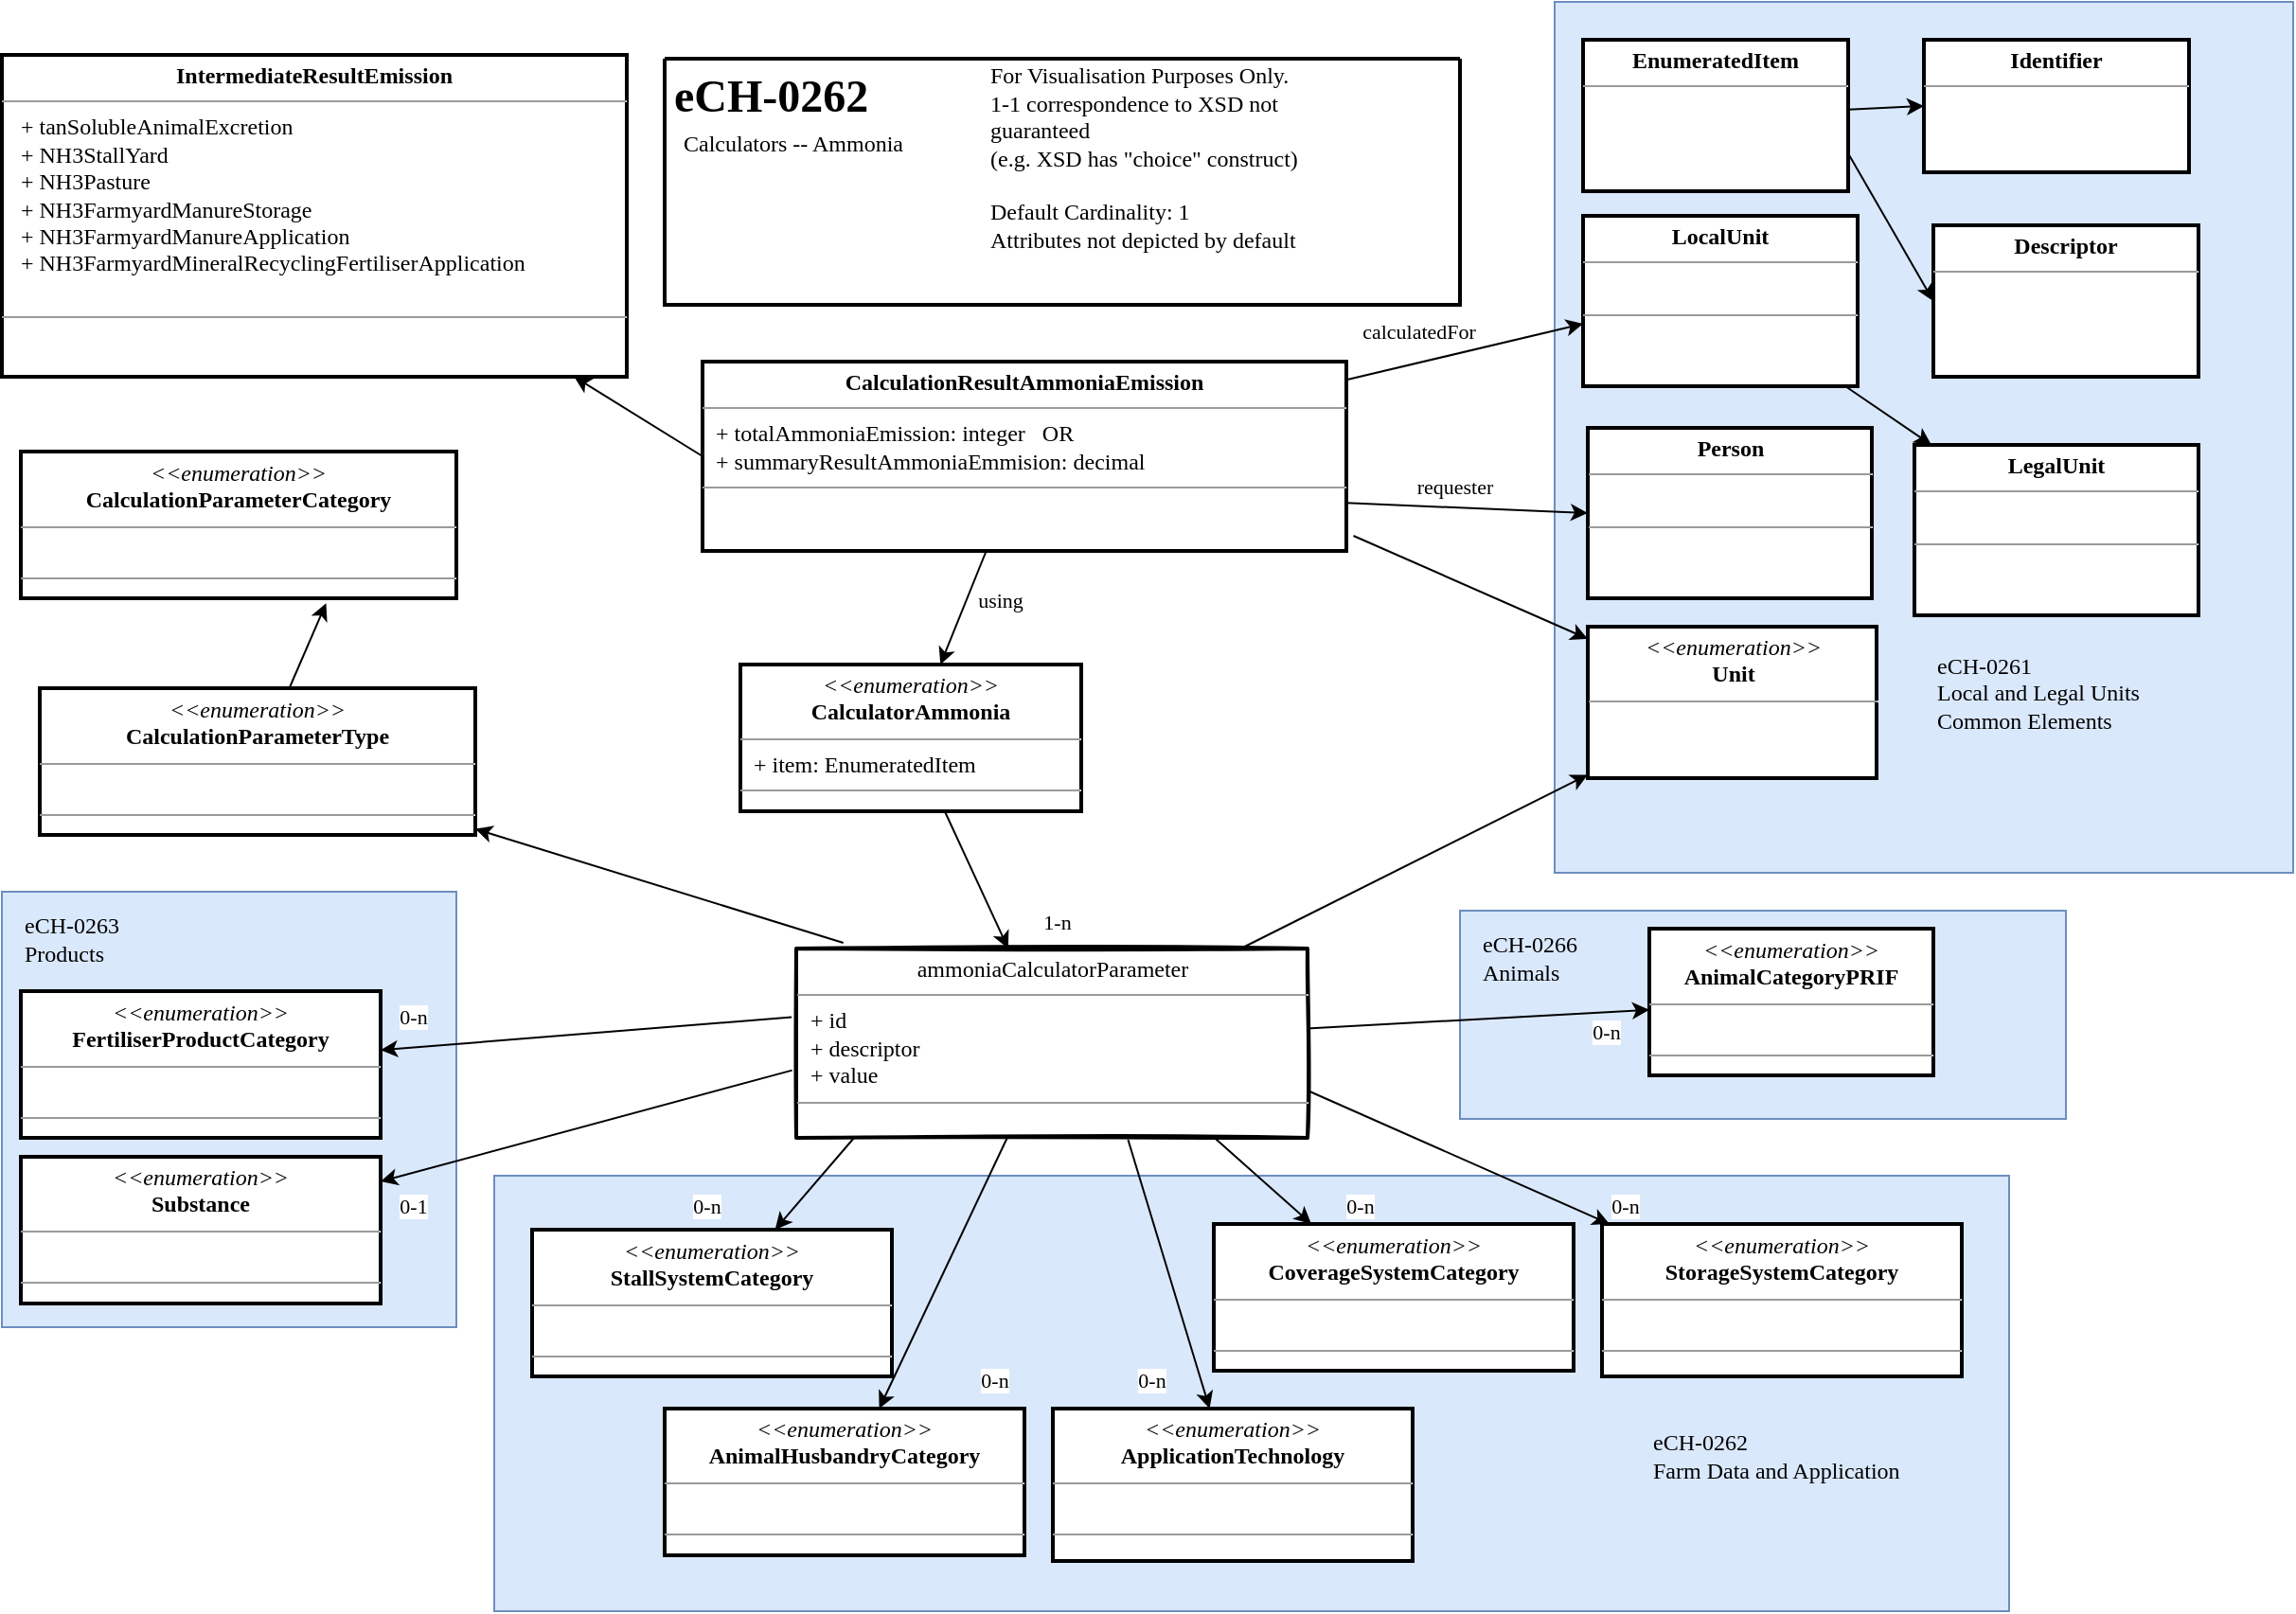 <mxfile version="20.8.10" type="device"><diagram id="C5RBs43oDa-KdzZeNtuy" name="Page-1"><mxGraphModel dx="3740" dy="1550" grid="1" gridSize="10" guides="1" tooltips="1" connect="1" arrows="1" fold="1" page="1" pageScale="1" pageWidth="1654" pageHeight="1169" math="0" shadow="0"><root><mxCell id="WIyWlLk6GJQsqaUBKTNV-0"/><mxCell id="WIyWlLk6GJQsqaUBKTNV-1" parent="WIyWlLk6GJQsqaUBKTNV-0"/><mxCell id="9_fdUrSxjmN1W93VfHhp-2" value="" style="rounded=0;whiteSpace=wrap;html=1;fillColor=#dae8fc;strokeColor=#6c8ebf;fontFamily=Verdana;" parent="WIyWlLk6GJQsqaUBKTNV-1" vertex="1"><mxGeometry x="-780" y="40" width="390" height="460" as="geometry"/></mxCell><mxCell id="9_fdUrSxjmN1W93VfHhp-0" value="&lt;p style=&quot;margin:0px;margin-top:4px;text-align:center;&quot;&gt;&lt;i&gt;&amp;lt;&amp;lt;enumeration&amp;gt;&amp;gt;&lt;/i&gt;&lt;br&gt;&lt;b&gt;Unit&lt;/b&gt;&lt;/p&gt;&lt;hr size=&quot;1&quot;&gt;&lt;p style=&quot;margin:0px;margin-left:4px;&quot;&gt;&lt;br&gt;&lt;/p&gt;" style="verticalAlign=top;align=left;overflow=fill;fontSize=12;fontFamily=Verdana;html=1;strokeWidth=2;" parent="WIyWlLk6GJQsqaUBKTNV-1" vertex="1"><mxGeometry x="-762.5" y="370" width="152.5" height="80" as="geometry"/></mxCell><mxCell id="9_fdUrSxjmN1W93VfHhp-4" value="eCH-0261&lt;br&gt;Local and Legal Units&lt;br&gt;Common Elements" style="text;html=1;strokeColor=none;fillColor=none;align=left;verticalAlign=middle;whiteSpace=wrap;rounded=0;strokeWidth=2;fontFamily=Verdana;" parent="WIyWlLk6GJQsqaUBKTNV-1" vertex="1"><mxGeometry x="-580" y="390" width="170" height="30" as="geometry"/></mxCell><mxCell id="9_fdUrSxjmN1W93VfHhp-12" value="&lt;p style=&quot;margin:0px;margin-top:4px;text-align:center;&quot;&gt;&lt;b&gt;Identifier&lt;/b&gt;&lt;/p&gt;&lt;hr size=&quot;1&quot;&gt;&lt;p style=&quot;margin:0px;margin-left:4px;&quot;&gt;&lt;br&gt;&lt;/p&gt;" style="verticalAlign=top;align=left;overflow=fill;fontSize=12;fontFamily=Verdana;html=1;strokeWidth=2;" parent="WIyWlLk6GJQsqaUBKTNV-1" vertex="1"><mxGeometry x="-585" y="60" width="140" height="70" as="geometry"/></mxCell><mxCell id="9_fdUrSxjmN1W93VfHhp-13" value="&lt;p style=&quot;margin:0px;margin-top:4px;text-align:center;&quot;&gt;&lt;b&gt;Descriptor&lt;/b&gt;&lt;/p&gt;&lt;hr size=&quot;1&quot;&gt;&lt;p style=&quot;margin:0px;margin-left:4px;&quot;&gt;&lt;br&gt;&lt;/p&gt;" style="verticalAlign=top;align=left;overflow=fill;fontSize=12;fontFamily=Verdana;html=1;strokeWidth=2;" parent="WIyWlLk6GJQsqaUBKTNV-1" vertex="1"><mxGeometry x="-580" y="158" width="140" height="80" as="geometry"/></mxCell><mxCell id="A5fvS7BDDAw0l9XVEY4Y-33" value="&lt;p style=&quot;margin:0px;margin-top:4px;text-align:center;&quot;&gt;&lt;b&gt;EnumeratedItem&lt;/b&gt;&lt;/p&gt;&lt;hr size=&quot;1&quot;&gt;&lt;p style=&quot;margin:0px;margin-left:4px;&quot;&gt;&lt;br&gt;&lt;/p&gt;" style="verticalAlign=top;align=left;overflow=fill;fontSize=12;fontFamily=Verdana;html=1;strokeWidth=2;" parent="WIyWlLk6GJQsqaUBKTNV-1" vertex="1"><mxGeometry x="-765" y="60" width="140" height="80" as="geometry"/></mxCell><mxCell id="A5fvS7BDDAw0l9XVEY4Y-54" value="&lt;p style=&quot;margin:0px;margin-top:4px;text-align:center;&quot;&gt;&lt;b&gt;LocalUnit&lt;/b&gt;&lt;/p&gt;&lt;hr size=&quot;1&quot;&gt;&lt;p style=&quot;margin:0px;margin-left:4px;&quot;&gt;&amp;nbsp;&lt;br&gt;&lt;/p&gt;&lt;hr size=&quot;1&quot;&gt;&lt;p style=&quot;margin:0px;margin-left:4px;&quot;&gt;&lt;br&gt;&lt;/p&gt;" style="verticalAlign=top;align=left;overflow=fill;fontSize=12;fontFamily=Verdana;html=1;strokeWidth=2;" parent="WIyWlLk6GJQsqaUBKTNV-1" vertex="1"><mxGeometry x="-765" y="153" width="145" height="90" as="geometry"/></mxCell><mxCell id="A5fvS7BDDAw0l9XVEY4Y-61" value="" style="endArrow=classic;html=1;fontFamily=Verdana;curved=1;" parent="WIyWlLk6GJQsqaUBKTNV-1" source="A5fvS7BDDAw0l9XVEY4Y-54" target="Fh2eQYCEiK_2gspSJ3Qt-0" edge="1"><mxGeometry width="50" height="50" relative="1" as="geometry"><mxPoint x="-515" y="644" as="sourcePoint"/><mxPoint x="-600.28" y="199.336" as="targetPoint"/></mxGeometry></mxCell><mxCell id="A5fvS7BDDAw0l9XVEY4Y-96" value="" style="swimlane;startSize=0;fontFamily=Verdana;strokeWidth=2;" parent="WIyWlLk6GJQsqaUBKTNV-1" vertex="1"><mxGeometry x="-1250" y="70" width="420" height="130" as="geometry"/></mxCell><mxCell id="A5fvS7BDDAw0l9XVEY4Y-97" value="&lt;br&gt;For Visualisation Purposes Only.&lt;br&gt;1-1 correspondence to XSD not &lt;br&gt;guaranteed &lt;br&gt;(e.g. XSD has &quot;choice&quot; construct)&lt;br&gt;&lt;br&gt;Default Cardinality: 1&lt;br&gt;Attributes not depicted by default" style="text;html=1;strokeColor=none;fillColor=none;align=left;verticalAlign=middle;whiteSpace=wrap;rounded=0;strokeWidth=2;fontFamily=Verdana;" parent="A5fvS7BDDAw0l9XVEY4Y-96" vertex="1"><mxGeometry x="170" y="30" width="450" height="30" as="geometry"/></mxCell><mxCell id="Fh2eQYCEiK_2gspSJ3Qt-0" value="&lt;p style=&quot;margin:0px;margin-top:4px;text-align:center;&quot;&gt;&lt;b&gt;LegalUnit&lt;/b&gt;&lt;/p&gt;&lt;hr size=&quot;1&quot;&gt;&lt;p style=&quot;margin:0px;margin-left:4px;&quot;&gt;&amp;nbsp;&lt;br&gt;&lt;/p&gt;&lt;hr size=&quot;1&quot;&gt;&lt;p style=&quot;margin:0px;margin-left:4px;&quot;&gt;&lt;br&gt;&lt;/p&gt;" style="verticalAlign=top;align=left;overflow=fill;fontSize=12;fontFamily=Verdana;html=1;strokeWidth=2;" parent="WIyWlLk6GJQsqaUBKTNV-1" vertex="1"><mxGeometry x="-590" y="274" width="150" height="90" as="geometry"/></mxCell><mxCell id="3pSlS8YH4z9lj6zPETBl-0" value="" style="rounded=0;whiteSpace=wrap;html=1;fillColor=#dae8fc;strokeColor=#6c8ebf;fontFamily=Verdana;" parent="WIyWlLk6GJQsqaUBKTNV-1" vertex="1"><mxGeometry x="-1600" y="510" width="240" height="230" as="geometry"/></mxCell><mxCell id="3pSlS8YH4z9lj6zPETBl-3" value="" style="rounded=0;whiteSpace=wrap;html=1;fillColor=#dae8fc;strokeColor=#6c8ebf;fontFamily=Verdana;" parent="WIyWlLk6GJQsqaUBKTNV-1" vertex="1"><mxGeometry x="-830" y="520" width="320" height="110" as="geometry"/></mxCell><mxCell id="3pSlS8YH4z9lj6zPETBl-4" value="eCH-0266&lt;br&gt;Animals" style="text;html=1;strokeColor=none;fillColor=none;align=left;verticalAlign=middle;whiteSpace=wrap;rounded=0;strokeWidth=2;fontFamily=Verdana;" parent="WIyWlLk6GJQsqaUBKTNV-1" vertex="1"><mxGeometry x="-820" y="529.5" width="290" height="30" as="geometry"/></mxCell><mxCell id="3pSlS8YH4z9lj6zPETBl-8" value="&lt;p style=&quot;margin:0px;margin-top:4px;text-align:center;&quot;&gt;&lt;i&gt;&amp;lt;&amp;lt;enumeration&amp;gt;&amp;gt;&lt;/i&gt;&lt;br&gt;&lt;b&gt;AnimalCategoryPRIF&lt;/b&gt;&lt;/p&gt;&lt;hr size=&quot;1&quot;&gt;&lt;p style=&quot;margin:0px;margin-left:4px;&quot;&gt;&amp;nbsp;&lt;br&gt;&lt;/p&gt;&lt;hr size=&quot;1&quot;&gt;&lt;p style=&quot;margin:0px;margin-left:4px;&quot;&gt;&lt;br&gt;&lt;/p&gt;" style="verticalAlign=top;align=left;overflow=fill;fontSize=12;fontFamily=Verdana;html=1;strokeWidth=2;" parent="WIyWlLk6GJQsqaUBKTNV-1" vertex="1"><mxGeometry x="-730" y="529.5" width="150" height="77.5" as="geometry"/></mxCell><mxCell id="3pSlS8YH4z9lj6zPETBl-11" value="" style="endArrow=classic;html=1;fontFamily=Verdana;curved=1;exitX=0.999;exitY=0.423;exitDx=0;exitDy=0;exitPerimeter=0;" parent="WIyWlLk6GJQsqaUBKTNV-1" source="9_igjgThKrxNBORsanFI-4" target="3pSlS8YH4z9lj6zPETBl-8" edge="1"><mxGeometry width="50" height="50" relative="1" as="geometry"><mxPoint x="-987.96" y="550" as="sourcePoint"/><mxPoint x="-560.789" y="610" as="targetPoint"/></mxGeometry></mxCell><mxCell id="3pSlS8YH4z9lj6zPETBl-18" value="" style="rounded=0;whiteSpace=wrap;html=1;fillColor=#dae8fc;strokeColor=#6c8ebf;fontFamily=Verdana;" parent="WIyWlLk6GJQsqaUBKTNV-1" vertex="1"><mxGeometry x="-1340" y="660" width="800" height="230" as="geometry"/></mxCell><mxCell id="3pSlS8YH4z9lj6zPETBl-19" value="eCH-0262&lt;br&gt;Farm Data and Application" style="text;html=1;strokeColor=none;fillColor=none;align=left;verticalAlign=middle;whiteSpace=wrap;rounded=0;strokeWidth=2;fontFamily=Verdana;" parent="WIyWlLk6GJQsqaUBKTNV-1" vertex="1"><mxGeometry x="-730" y="783" width="170" height="50" as="geometry"/></mxCell><mxCell id="3pSlS8YH4z9lj6zPETBl-27" value="" style="endArrow=classic;html=1;fontFamily=Verdana;curved=1;startArrow=none;entryX=0;entryY=0.5;entryDx=0;entryDy=0;" parent="WIyWlLk6GJQsqaUBKTNV-1" target="3pSlS8YH4z9lj6zPETBl-47" edge="1"><mxGeometry width="50" height="50" relative="1" as="geometry"><mxPoint x="-890" y="304.632" as="sourcePoint"/><mxPoint x="-1400" y="40" as="targetPoint"/></mxGeometry></mxCell><mxCell id="3pSlS8YH4z9lj6zPETBl-40" value="" style="endArrow=classic;html=1;fontFamily=Verdana;curved=1;startArrow=none;exitX=0;exitY=0.5;exitDx=0;exitDy=0;" parent="WIyWlLk6GJQsqaUBKTNV-1" source="9_igjgThKrxNBORsanFI-10" target="3pSlS8YH4z9lj6zPETBl-38" edge="1"><mxGeometry width="50" height="50" relative="1" as="geometry"><mxPoint x="-980.03" y="343" as="sourcePoint"/><mxPoint x="-880" y="362.538" as="targetPoint"/></mxGeometry></mxCell><mxCell id="3pSlS8YH4z9lj6zPETBl-38" value="&lt;p style=&quot;margin:0px;margin-top:4px;text-align:center;&quot;&gt;&lt;b&gt;IntermediateResultEmission&lt;/b&gt;&lt;/p&gt;&lt;hr size=&quot;1&quot;&gt;&lt;p style=&quot;margin:0px;margin-left:4px;&quot;&gt;&amp;nbsp; + tanSolubleAnimalExcretion&lt;/p&gt;&lt;p style=&quot;margin:0px;margin-left:4px;&quot;&gt;&amp;nbsp; + NH3StallYard&lt;br&gt;&lt;/p&gt;&lt;p style=&quot;margin:0px;margin-left:4px;&quot;&gt;&amp;nbsp; + NH3Pasture&lt;/p&gt;&lt;p style=&quot;margin:0px;margin-left:4px;&quot;&gt;&amp;nbsp; + NH3FarmyardManureStorage&lt;/p&gt;&lt;p style=&quot;margin:0px;margin-left:4px;&quot;&gt;&amp;nbsp; + NH3FarmyardManureApplication&lt;/p&gt;&lt;p style=&quot;margin:0px;margin-left:4px;&quot;&gt;&amp;nbsp; + NH3FarmyardMineralRecyclingFertiliserApplication&amp;nbsp;&amp;nbsp;&lt;/p&gt;&lt;p style=&quot;margin:0px;margin-left:4px;&quot;&gt;&lt;br&gt;&lt;/p&gt;&lt;hr size=&quot;1&quot;&gt;&lt;p style=&quot;margin:0px;margin-left:4px;&quot;&gt;&lt;br&gt;&lt;/p&gt;" style="verticalAlign=top;align=left;overflow=fill;fontSize=12;fontFamily=Verdana;html=1;strokeWidth=2;" parent="WIyWlLk6GJQsqaUBKTNV-1" vertex="1"><mxGeometry x="-1600" y="68" width="330" height="170" as="geometry"/></mxCell><mxCell id="3pSlS8YH4z9lj6zPETBl-47" value="&lt;p style=&quot;margin:0px;margin-top:4px;text-align:center;&quot;&gt;&lt;b&gt;Person&lt;/b&gt;&lt;/p&gt;&lt;hr size=&quot;1&quot;&gt;&lt;p style=&quot;margin:0px;margin-left:4px;&quot;&gt;&amp;nbsp;&lt;br&gt;&lt;/p&gt;&lt;hr size=&quot;1&quot;&gt;&lt;p style=&quot;margin:0px;margin-left:4px;&quot;&gt;&lt;br&gt;&lt;/p&gt;" style="verticalAlign=top;align=left;overflow=fill;fontSize=12;fontFamily=Verdana;html=1;strokeWidth=2;" parent="WIyWlLk6GJQsqaUBKTNV-1" vertex="1"><mxGeometry x="-762.5" y="265" width="150" height="90" as="geometry"/></mxCell><mxCell id="3pSlS8YH4z9lj6zPETBl-48" value="calculatedFor" style="edgeLabel;resizable=0;html=1;align=center;verticalAlign=middle;sketch=1;fontFamily=Verdana;strokeWidth=2;" parent="WIyWlLk6GJQsqaUBKTNV-1" connectable="0" vertex="1"><mxGeometry x="-839.001" y="197.998" as="geometry"><mxPoint x="-13" y="16" as="offset"/></mxGeometry></mxCell><mxCell id="3pSlS8YH4z9lj6zPETBl-49" value="requester" style="edgeLabel;resizable=0;html=1;align=center;verticalAlign=middle;sketch=1;fontFamily=Verdana;strokeWidth=2;" parent="WIyWlLk6GJQsqaUBKTNV-1" connectable="0" vertex="1"><mxGeometry x="-820.001" y="279.998" as="geometry"><mxPoint x="-13" y="16" as="offset"/></mxGeometry></mxCell><mxCell id="3pSlS8YH4z9lj6zPETBl-51" value="using" style="edgeLabel;resizable=0;html=1;align=center;verticalAlign=middle;sketch=1;fontFamily=Verdana;strokeWidth=2;" parent="WIyWlLk6GJQsqaUBKTNV-1" connectable="0" vertex="1"><mxGeometry x="-1060.001" y="339.998" as="geometry"><mxPoint x="-13" y="16" as="offset"/></mxGeometry></mxCell><mxCell id="AsWOrN72vH-odrBC8Jqx-6" value="&lt;p style=&quot;margin:0px;margin-top:4px;text-align:center;&quot;&gt;&lt;i&gt;&amp;lt;&amp;lt;enumeration&amp;gt;&amp;gt;&lt;/i&gt;&lt;br&gt;&lt;b&gt;CalculatorAmmonia&lt;/b&gt;&lt;/p&gt;&lt;hr size=&quot;1&quot;&gt;&lt;p style=&quot;margin:0px;margin-left:4px;&quot;&gt;&amp;nbsp;+ item: EnumeratedItem&lt;br&gt;&lt;/p&gt;&lt;hr size=&quot;1&quot;&gt;&lt;p style=&quot;margin:0px;margin-left:4px;&quot;&gt;&lt;br&gt;&lt;/p&gt;" style="verticalAlign=top;align=left;overflow=fill;fontSize=12;fontFamily=Verdana;html=1;strokeWidth=2;" parent="WIyWlLk6GJQsqaUBKTNV-1" vertex="1"><mxGeometry x="-1210" y="390" width="180" height="77.5" as="geometry"/></mxCell><mxCell id="wqbd3bIKrrbzm01Yv3Qx-0" value="eCH-0263&lt;br&gt;Products" style="text;html=1;strokeColor=none;fillColor=none;align=left;verticalAlign=middle;whiteSpace=wrap;rounded=0;strokeWidth=2;fontFamily=Verdana;" parent="WIyWlLk6GJQsqaUBKTNV-1" vertex="1"><mxGeometry x="-1590" y="520" width="290" height="30" as="geometry"/></mxCell><mxCell id="9_igjgThKrxNBORsanFI-4" value="&lt;p style=&quot;margin:0px;margin-top:4px;text-align:center;&quot;&gt;ammoniaCalculatorParameter&lt;/p&gt;&lt;hr size=&quot;1&quot;&gt;&lt;p style=&quot;margin:0px;margin-left:4px;&quot;&gt;&amp;nbsp;+ id&lt;br&gt;&lt;/p&gt;&lt;p style=&quot;margin:0px;margin-left:4px;&quot;&gt;&amp;nbsp;+ descriptor&lt;/p&gt;&lt;p style=&quot;margin:0px;margin-left:4px;&quot;&gt;&amp;nbsp;+ value&lt;/p&gt;&lt;hr size=&quot;1&quot;&gt;&lt;p style=&quot;margin:0px;margin-left:4px;&quot;&gt;&lt;br&gt;&lt;/p&gt;" style="verticalAlign=top;align=left;overflow=fill;fontSize=12;fontFamily=Verdana;html=1;sketch=1;strokeWidth=2;" parent="WIyWlLk6GJQsqaUBKTNV-1" vertex="1"><mxGeometry x="-1180.5" y="540" width="270" height="100" as="geometry"/></mxCell><mxCell id="9_igjgThKrxNBORsanFI-8" value="&lt;p style=&quot;margin:0px;margin-top:4px;text-align:center;&quot;&gt;&lt;i&gt;&amp;lt;&amp;lt;enumeration&amp;gt;&amp;gt;&lt;/i&gt;&lt;br&gt;&lt;b&gt;CalculationParameterType&lt;/b&gt;&lt;/p&gt;&lt;hr size=&quot;1&quot;&gt;&lt;p style=&quot;margin:0px;margin-left:4px;&quot;&gt;&amp;nbsp;&lt;br&gt;&lt;/p&gt;&lt;hr size=&quot;1&quot;&gt;&lt;p style=&quot;margin:0px;margin-left:4px;&quot;&gt;&lt;br&gt;&lt;/p&gt;" style="verticalAlign=top;align=left;overflow=fill;fontSize=12;fontFamily=Verdana;html=1;strokeWidth=2;" parent="WIyWlLk6GJQsqaUBKTNV-1" vertex="1"><mxGeometry x="-1580" y="402.5" width="230" height="77.5" as="geometry"/></mxCell><mxCell id="9_igjgThKrxNBORsanFI-10" value="&lt;p style=&quot;margin:0px;margin-top:4px;text-align:center;&quot;&gt;&lt;b&gt;CalculationResultAmmoniaEmission&lt;/b&gt;&lt;/p&gt;&lt;hr size=&quot;1&quot;&gt;&lt;p style=&quot;margin:0px;margin-left:4px;&quot;&gt;&amp;nbsp;+ totalAmmoniaEmission: integer&amp;nbsp; &amp;nbsp;OR&lt;br&gt;&lt;/p&gt;&lt;p style=&quot;margin:0px;margin-left:4px;&quot;&gt;&amp;nbsp;+ summaryResultAmmoniaEmmision: decimal&lt;/p&gt;&lt;hr size=&quot;1&quot;&gt;&lt;p style=&quot;margin:0px;margin-left:4px;&quot;&gt;&lt;br&gt;&lt;/p&gt;" style="verticalAlign=top;align=left;overflow=fill;fontSize=12;fontFamily=Verdana;html=1;strokeWidth=2;" parent="WIyWlLk6GJQsqaUBKTNV-1" vertex="1"><mxGeometry x="-1230" y="230" width="340" height="100" as="geometry"/></mxCell><mxCell id="9_igjgThKrxNBORsanFI-13" value="" style="endArrow=classic;html=1;fontFamily=Verdana;curved=1;" parent="WIyWlLk6GJQsqaUBKTNV-1" source="9_igjgThKrxNBORsanFI-10" target="AsWOrN72vH-odrBC8Jqx-6" edge="1"><mxGeometry width="50" height="50" relative="1" as="geometry"><mxPoint x="-1077.44" y="245" as="sourcePoint"/><mxPoint x="-1105" y="142" as="targetPoint"/></mxGeometry></mxCell><mxCell id="9_igjgThKrxNBORsanFI-14" value="" style="endArrow=classic;html=1;fontFamily=Verdana;curved=1;entryX=0;entryY=0.5;entryDx=0;entryDy=0;" parent="WIyWlLk6GJQsqaUBKTNV-1" source="9_igjgThKrxNBORsanFI-10" edge="1"><mxGeometry width="50" height="50" relative="1" as="geometry"><mxPoint x="-908.48" y="259.5" as="sourcePoint"/><mxPoint x="-765" y="210" as="targetPoint"/></mxGeometry></mxCell><mxCell id="3XqEbNdPS60x5TdrkFO4-3" value="" style="endArrow=classic;html=1;fontFamily=Verdana;curved=1;startArrow=none;exitX=1.011;exitY=0.92;exitDx=0;exitDy=0;exitPerimeter=0;" parent="WIyWlLk6GJQsqaUBKTNV-1" source="9_igjgThKrxNBORsanFI-10" target="9_fdUrSxjmN1W93VfHhp-0" edge="1"><mxGeometry width="50" height="50" relative="1" as="geometry"><mxPoint x="-880" y="314.632" as="sourcePoint"/><mxPoint x="-752.5" y="320" as="targetPoint"/></mxGeometry></mxCell><mxCell id="3XqEbNdPS60x5TdrkFO4-4" value="" style="endArrow=classic;html=1;fontFamily=Verdana;curved=1;" parent="WIyWlLk6GJQsqaUBKTNV-1" source="AsWOrN72vH-odrBC8Jqx-6" target="9_igjgThKrxNBORsanFI-4" edge="1"><mxGeometry width="50" height="50" relative="1" as="geometry"><mxPoint x="-1082.117" y="340" as="sourcePoint"/><mxPoint x="-1135.109" y="422.5" as="targetPoint"/></mxGeometry></mxCell><mxCell id="3XqEbNdPS60x5TdrkFO4-5" value="1-n" style="edgeLabel;resizable=0;html=1;align=center;verticalAlign=middle;sketch=1;fontFamily=Verdana;strokeWidth=2;" parent="WIyWlLk6GJQsqaUBKTNV-1" connectable="0" vertex="1"><mxGeometry x="-1030.001" y="509.998" as="geometry"><mxPoint x="-13" y="16" as="offset"/></mxGeometry></mxCell><mxCell id="3XqEbNdPS60x5TdrkFO4-8" value="&lt;p style=&quot;margin:0px;margin-top:4px;text-align:center;&quot;&gt;&lt;i&gt;&amp;lt;&amp;lt;enumeration&amp;gt;&amp;gt;&lt;/i&gt;&lt;br&gt;&lt;b&gt;StallSystemCategory&lt;/b&gt;&lt;/p&gt;&lt;hr size=&quot;1&quot;&gt;&lt;p style=&quot;margin:0px;margin-left:4px;&quot;&gt;&amp;nbsp;&lt;br&gt;&lt;/p&gt;&lt;hr size=&quot;1&quot;&gt;&lt;p style=&quot;margin:0px;margin-left:4px;&quot;&gt;&lt;br&gt;&lt;/p&gt;" style="verticalAlign=top;align=left;overflow=fill;fontSize=12;fontFamily=Verdana;html=1;strokeWidth=2;" parent="WIyWlLk6GJQsqaUBKTNV-1" vertex="1"><mxGeometry x="-1320" y="688.5" width="190" height="77.5" as="geometry"/></mxCell><mxCell id="3XqEbNdPS60x5TdrkFO4-9" value="&lt;p style=&quot;margin:0px;margin-top:4px;text-align:center;&quot;&gt;&lt;i&gt;&amp;lt;&amp;lt;enumeration&amp;gt;&amp;gt;&lt;/i&gt;&lt;br&gt;&lt;b&gt;AnimalHusbandryCategory&lt;/b&gt;&lt;/p&gt;&lt;hr size=&quot;1&quot;&gt;&lt;p style=&quot;margin:0px;margin-left:4px;&quot;&gt;&amp;nbsp;&lt;br&gt;&lt;/p&gt;&lt;hr size=&quot;1&quot;&gt;&lt;p style=&quot;margin:0px;margin-left:4px;&quot;&gt;&lt;br&gt;&lt;/p&gt;" style="verticalAlign=top;align=left;overflow=fill;fontSize=12;fontFamily=Verdana;html=1;strokeWidth=2;" parent="WIyWlLk6GJQsqaUBKTNV-1" vertex="1"><mxGeometry x="-1250" y="783" width="190" height="77.5" as="geometry"/></mxCell><mxCell id="3XqEbNdPS60x5TdrkFO4-10" value="&lt;p style=&quot;margin:0px;margin-top:4px;text-align:center;&quot;&gt;&lt;i&gt;&amp;lt;&amp;lt;enumeration&amp;gt;&amp;gt;&lt;/i&gt;&lt;br&gt;&lt;b&gt;StorageSystemCategory&lt;/b&gt;&lt;/p&gt;&lt;hr size=&quot;1&quot;&gt;&lt;p style=&quot;margin:0px;margin-left:4px;&quot;&gt;&amp;nbsp;&lt;br&gt;&lt;/p&gt;&lt;hr size=&quot;1&quot;&gt;&lt;p style=&quot;margin:0px;margin-left:4px;&quot;&gt;&lt;br&gt;&lt;/p&gt;" style="verticalAlign=top;align=left;overflow=fill;fontSize=12;fontFamily=Verdana;html=1;strokeWidth=2;" parent="WIyWlLk6GJQsqaUBKTNV-1" vertex="1"><mxGeometry x="-755" y="685.5" width="190" height="80.5" as="geometry"/></mxCell><mxCell id="3XqEbNdPS60x5TdrkFO4-11" value="&lt;p style=&quot;margin:0px;margin-top:4px;text-align:center;&quot;&gt;&lt;i&gt;&amp;lt;&amp;lt;enumeration&amp;gt;&amp;gt;&lt;/i&gt;&lt;br&gt;&lt;b&gt;FertiliserProductCategory&lt;/b&gt;&lt;/p&gt;&lt;hr size=&quot;1&quot;&gt;&lt;p style=&quot;margin:0px;margin-left:4px;&quot;&gt;&amp;nbsp;&lt;br&gt;&lt;/p&gt;&lt;hr size=&quot;1&quot;&gt;&lt;p style=&quot;margin:0px;margin-left:4px;&quot;&gt;&lt;br&gt;&lt;/p&gt;" style="verticalAlign=top;align=left;overflow=fill;fontSize=12;fontFamily=Verdana;html=1;strokeWidth=2;" parent="WIyWlLk6GJQsqaUBKTNV-1" vertex="1"><mxGeometry x="-1590" y="562.5" width="190" height="77.5" as="geometry"/></mxCell><mxCell id="3XqEbNdPS60x5TdrkFO4-12" value="&lt;p style=&quot;margin:0px;margin-top:4px;text-align:center;&quot;&gt;&lt;i&gt;&amp;lt;&amp;lt;enumeration&amp;gt;&amp;gt;&lt;/i&gt;&lt;br&gt;&lt;b&gt;CoverageSystemCategory&lt;/b&gt;&lt;/p&gt;&lt;hr size=&quot;1&quot;&gt;&lt;p style=&quot;margin:0px;margin-left:4px;&quot;&gt;&amp;nbsp;&lt;br&gt;&lt;/p&gt;&lt;hr size=&quot;1&quot;&gt;&lt;p style=&quot;margin:0px;margin-left:4px;&quot;&gt;&lt;br&gt;&lt;/p&gt;" style="verticalAlign=top;align=left;overflow=fill;fontSize=12;fontFamily=Verdana;html=1;strokeWidth=2;" parent="WIyWlLk6GJQsqaUBKTNV-1" vertex="1"><mxGeometry x="-960" y="685.5" width="190" height="77.5" as="geometry"/></mxCell><mxCell id="3XqEbNdPS60x5TdrkFO4-13" value="&lt;p style=&quot;margin:0px;margin-top:4px;text-align:center;&quot;&gt;&lt;i&gt;&amp;lt;&amp;lt;enumeration&amp;gt;&amp;gt;&lt;/i&gt;&lt;br&gt;&lt;b&gt;Substance&lt;/b&gt;&lt;/p&gt;&lt;hr size=&quot;1&quot;&gt;&lt;p style=&quot;margin:0px;margin-left:4px;&quot;&gt;&amp;nbsp;&lt;br&gt;&lt;/p&gt;&lt;hr size=&quot;1&quot;&gt;&lt;p style=&quot;margin:0px;margin-left:4px;&quot;&gt;&lt;br&gt;&lt;/p&gt;" style="verticalAlign=top;align=left;overflow=fill;fontSize=12;fontFamily=Verdana;html=1;strokeWidth=2;" parent="WIyWlLk6GJQsqaUBKTNV-1" vertex="1"><mxGeometry x="-1590" y="650" width="190" height="77.5" as="geometry"/></mxCell><mxCell id="3XqEbNdPS60x5TdrkFO4-14" value="" style="endArrow=classic;html=1;fontFamily=Verdana;curved=1;" parent="WIyWlLk6GJQsqaUBKTNV-1" source="9_igjgThKrxNBORsanFI-4" target="9_fdUrSxjmN1W93VfHhp-0" edge="1"><mxGeometry width="50" height="50" relative="1" as="geometry"><mxPoint x="-1125.23" y="500" as="sourcePoint"/><mxPoint x="-1080.365" y="550" as="targetPoint"/></mxGeometry></mxCell><mxCell id="3XqEbNdPS60x5TdrkFO4-15" value="" style="endArrow=classic;html=1;fontFamily=Verdana;curved=1;exitX=0.092;exitY=-0.03;exitDx=0;exitDy=0;exitPerimeter=0;" parent="WIyWlLk6GJQsqaUBKTNV-1" source="9_igjgThKrxNBORsanFI-4" target="9_igjgThKrxNBORsanFI-8" edge="1"><mxGeometry width="50" height="50" relative="1" as="geometry"><mxPoint x="-1092.097" y="477.5" as="sourcePoint"/><mxPoint x="-1058.601" y="550" as="targetPoint"/></mxGeometry></mxCell><mxCell id="3XqEbNdPS60x5TdrkFO4-16" value="" style="endArrow=classic;html=1;fontFamily=Verdana;curved=1;exitX=-0.009;exitY=0.363;exitDx=0;exitDy=0;exitPerimeter=0;" parent="WIyWlLk6GJQsqaUBKTNV-1" source="9_igjgThKrxNBORsanFI-4" target="3XqEbNdPS60x5TdrkFO4-11" edge="1"><mxGeometry width="50" height="50" relative="1" as="geometry"><mxPoint x="-1145.66" y="547" as="sourcePoint"/><mxPoint x="-1260" y="509.234" as="targetPoint"/></mxGeometry></mxCell><mxCell id="3XqEbNdPS60x5TdrkFO4-17" value="" style="endArrow=classic;html=1;fontFamily=Verdana;curved=1;exitX=-0.008;exitY=0.643;exitDx=0;exitDy=0;exitPerimeter=0;" parent="WIyWlLk6GJQsqaUBKTNV-1" source="9_igjgThKrxNBORsanFI-4" target="3XqEbNdPS60x5TdrkFO4-13" edge="1"><mxGeometry width="50" height="50" relative="1" as="geometry"><mxPoint x="-1172.93" y="586.3" as="sourcePoint"/><mxPoint x="-1390" y="603.655" as="targetPoint"/></mxGeometry></mxCell><mxCell id="3XqEbNdPS60x5TdrkFO4-19" value="0-n" style="edgeLabel;resizable=0;html=1;align=center;verticalAlign=middle;sketch=1;fontFamily=Verdana;strokeWidth=2;" parent="WIyWlLk6GJQsqaUBKTNV-1" connectable="0" vertex="1"><mxGeometry x="-1063.701" y="751.998" as="geometry"><mxPoint x="-13" y="16" as="offset"/></mxGeometry></mxCell><mxCell id="3XqEbNdPS60x5TdrkFO4-20" value="0-n" style="edgeLabel;resizable=0;html=1;align=center;verticalAlign=middle;sketch=1;fontFamily=Verdana;strokeWidth=2;" parent="WIyWlLk6GJQsqaUBKTNV-1" connectable="0" vertex="1"><mxGeometry x="-1215.001" y="659.998" as="geometry"><mxPoint x="-13" y="16" as="offset"/></mxGeometry></mxCell><mxCell id="3XqEbNdPS60x5TdrkFO4-21" value="&lt;p style=&quot;margin:0px;margin-top:4px;text-align:center;&quot;&gt;&lt;i&gt;&amp;lt;&amp;lt;enumeration&amp;gt;&amp;gt;&lt;/i&gt;&lt;br&gt;&lt;b&gt;ApplicationTechnology&lt;/b&gt;&lt;/p&gt;&lt;hr size=&quot;1&quot;&gt;&lt;p style=&quot;margin:0px;margin-left:4px;&quot;&gt;&amp;nbsp;&lt;br&gt;&lt;/p&gt;&lt;hr size=&quot;1&quot;&gt;&lt;p style=&quot;margin:0px;margin-left:4px;&quot;&gt;&lt;br&gt;&lt;/p&gt;" style="verticalAlign=top;align=left;overflow=fill;fontSize=12;fontFamily=Verdana;html=1;strokeWidth=2;" parent="WIyWlLk6GJQsqaUBKTNV-1" vertex="1"><mxGeometry x="-1045" y="783" width="190" height="80.5" as="geometry"/></mxCell><mxCell id="3XqEbNdPS60x5TdrkFO4-22" value="0-n" style="edgeLabel;resizable=0;html=1;align=center;verticalAlign=middle;sketch=1;fontFamily=Verdana;strokeWidth=2;" parent="WIyWlLk6GJQsqaUBKTNV-1" connectable="0" vertex="1"><mxGeometry x="-740.001" y="568.248" as="geometry"><mxPoint x="-13" y="16" as="offset"/></mxGeometry></mxCell><mxCell id="3XqEbNdPS60x5TdrkFO4-23" value="0-n" style="edgeLabel;resizable=0;html=1;align=center;verticalAlign=middle;sketch=1;fontFamily=Verdana;strokeWidth=2;" parent="WIyWlLk6GJQsqaUBKTNV-1" connectable="0" vertex="1"><mxGeometry x="-870.001" y="659.998" as="geometry"><mxPoint x="-13" y="16" as="offset"/></mxGeometry></mxCell><mxCell id="3XqEbNdPS60x5TdrkFO4-24" value="0-n" style="edgeLabel;resizable=0;html=1;align=center;verticalAlign=middle;sketch=1;fontFamily=Verdana;strokeWidth=2;" parent="WIyWlLk6GJQsqaUBKTNV-1" connectable="0" vertex="1"><mxGeometry x="-730.001" y="659.998" as="geometry"><mxPoint x="-13" y="16" as="offset"/></mxGeometry></mxCell><mxCell id="3XqEbNdPS60x5TdrkFO4-25" value="0-n" style="edgeLabel;resizable=0;html=1;align=center;verticalAlign=middle;sketch=1;fontFamily=Verdana;strokeWidth=2;" parent="WIyWlLk6GJQsqaUBKTNV-1" connectable="0" vertex="1"><mxGeometry x="-980.001" y="751.998" as="geometry"><mxPoint x="-13" y="16" as="offset"/></mxGeometry></mxCell><mxCell id="3XqEbNdPS60x5TdrkFO4-26" value="" style="endArrow=classic;html=1;fontFamily=Verdana;curved=1;exitX=0.113;exitY=1;exitDx=0;exitDy=0;exitPerimeter=0;" parent="WIyWlLk6GJQsqaUBKTNV-1" source="9_igjgThKrxNBORsanFI-4" target="3XqEbNdPS60x5TdrkFO4-8" edge="1"><mxGeometry width="50" height="50" relative="1" as="geometry"><mxPoint x="-1172.66" y="614.3" as="sourcePoint"/><mxPoint x="-1390" y="673.064" as="targetPoint"/></mxGeometry></mxCell><mxCell id="3XqEbNdPS60x5TdrkFO4-27" value="" style="endArrow=classic;html=1;fontFamily=Verdana;curved=1;" parent="WIyWlLk6GJQsqaUBKTNV-1" source="9_igjgThKrxNBORsanFI-4" target="3XqEbNdPS60x5TdrkFO4-9" edge="1"><mxGeometry width="50" height="50" relative="1" as="geometry"><mxPoint x="-1139.99" y="650" as="sourcePoint"/><mxPoint x="-1181.686" y="698.5" as="targetPoint"/></mxGeometry></mxCell><mxCell id="3XqEbNdPS60x5TdrkFO4-28" value="" style="endArrow=classic;html=1;fontFamily=Verdana;curved=1;exitX=0.817;exitY=0.997;exitDx=0;exitDy=0;exitPerimeter=0;" parent="WIyWlLk6GJQsqaUBKTNV-1" source="9_igjgThKrxNBORsanFI-4" target="3XqEbNdPS60x5TdrkFO4-12" edge="1"><mxGeometry width="50" height="50" relative="1" as="geometry"><mxPoint x="-1022.54" y="651.7" as="sourcePoint"/><mxPoint x="-1007.966" y="697" as="targetPoint"/></mxGeometry></mxCell><mxCell id="3XqEbNdPS60x5TdrkFO4-29" value="" style="endArrow=classic;html=1;fontFamily=Verdana;curved=1;exitX=1;exitY=0.75;exitDx=0;exitDy=0;" parent="WIyWlLk6GJQsqaUBKTNV-1" source="9_igjgThKrxNBORsanFI-4" target="3XqEbNdPS60x5TdrkFO4-10" edge="1"><mxGeometry width="50" height="50" relative="1" as="geometry"><mxPoint x="-949.91" y="649.7" as="sourcePoint"/><mxPoint x="-859.262" y="697" as="targetPoint"/></mxGeometry></mxCell><mxCell id="3XqEbNdPS60x5TdrkFO4-30" value="" style="endArrow=classic;html=1;fontFamily=Verdana;curved=1;exitX=0.649;exitY=1.01;exitDx=0;exitDy=0;exitPerimeter=0;" parent="WIyWlLk6GJQsqaUBKTNV-1" source="9_igjgThKrxNBORsanFI-4" target="3XqEbNdPS60x5TdrkFO4-21" edge="1"><mxGeometry width="50" height="50" relative="1" as="geometry"><mxPoint x="-900.5" y="625" as="sourcePoint"/><mxPoint x="-670" y="703.427" as="targetPoint"/></mxGeometry></mxCell><mxCell id="3XqEbNdPS60x5TdrkFO4-32" value="&lt;p style=&quot;margin:0px;margin-top:4px;text-align:center;&quot;&gt;&lt;i&gt;&amp;lt;&amp;lt;enumeration&amp;gt;&amp;gt;&lt;/i&gt;&lt;br&gt;&lt;b&gt;CalculationParameterCategory&lt;/b&gt;&lt;/p&gt;&lt;hr size=&quot;1&quot;&gt;&lt;p style=&quot;margin:0px;margin-left:4px;&quot;&gt;&amp;nbsp;&lt;br&gt;&lt;/p&gt;&lt;hr size=&quot;1&quot;&gt;&lt;p style=&quot;margin:0px;margin-left:4px;&quot;&gt;&lt;br&gt;&lt;/p&gt;" style="verticalAlign=top;align=left;overflow=fill;fontSize=12;fontFamily=Verdana;html=1;strokeWidth=2;" parent="WIyWlLk6GJQsqaUBKTNV-1" vertex="1"><mxGeometry x="-1590" y="277.5" width="230" height="77.5" as="geometry"/></mxCell><mxCell id="3XqEbNdPS60x5TdrkFO4-33" value="" style="endArrow=classic;html=1;fontFamily=Verdana;curved=1;entryX=0.701;entryY=1.034;entryDx=0;entryDy=0;entryPerimeter=0;" parent="WIyWlLk6GJQsqaUBKTNV-1" source="9_igjgThKrxNBORsanFI-8" target="3XqEbNdPS60x5TdrkFO4-32" edge="1"><mxGeometry width="50" height="50" relative="1" as="geometry"><mxPoint x="-1145.66" y="547" as="sourcePoint"/><mxPoint x="-1340" y="486.846" as="targetPoint"/></mxGeometry></mxCell><mxCell id="3XqEbNdPS60x5TdrkFO4-34" value="" style="endArrow=classic;html=1;fontFamily=Verdana;curved=1;entryX=0;entryY=0.5;entryDx=0;entryDy=0;" parent="WIyWlLk6GJQsqaUBKTNV-1" source="A5fvS7BDDAw0l9XVEY4Y-33" target="9_fdUrSxjmN1W93VfHhp-12" edge="1"><mxGeometry width="50" height="50" relative="1" as="geometry"><mxPoint x="-610" y="208" as="sourcePoint"/><mxPoint x="-555" y="208" as="targetPoint"/></mxGeometry></mxCell><mxCell id="3XqEbNdPS60x5TdrkFO4-35" value="" style="endArrow=classic;html=1;fontFamily=Verdana;curved=1;entryX=0;entryY=0.5;entryDx=0;entryDy=0;exitX=1;exitY=0.75;exitDx=0;exitDy=0;" parent="WIyWlLk6GJQsqaUBKTNV-1" source="A5fvS7BDDAw0l9XVEY4Y-33" target="9_fdUrSxjmN1W93VfHhp-13" edge="1"><mxGeometry width="50" height="50" relative="1" as="geometry"><mxPoint x="-620" y="106.957" as="sourcePoint"/><mxPoint x="-575" y="105" as="targetPoint"/></mxGeometry></mxCell><mxCell id="9_fdUrSxjmN1W93VfHhp-1" value="&lt;h1&gt;&lt;span style=&quot;background-color: initial;&quot;&gt;eCH-0262&lt;/span&gt;&lt;/h1&gt;&lt;div&gt;&lt;br&gt;&lt;/div&gt;" style="text;html=1;strokeColor=none;fillColor=none;spacing=5;spacingTop=-20;whiteSpace=wrap;overflow=hidden;rounded=0;strokeWidth=2;fontFamily=Verdana;" parent="WIyWlLk6GJQsqaUBKTNV-1" vertex="1"><mxGeometry x="-1250" y="70" width="195.7" height="80" as="geometry"/></mxCell><mxCell id="A5fvS7BDDAw0l9XVEY4Y-100" value="Calculators -- Ammonia" style="text;html=1;strokeColor=none;fillColor=none;align=left;verticalAlign=middle;whiteSpace=wrap;rounded=0;strokeWidth=2;fontFamily=Verdana;" parent="WIyWlLk6GJQsqaUBKTNV-1" vertex="1"><mxGeometry x="-1241.7" y="100" width="226.4" height="30" as="geometry"/></mxCell><mxCell id="H6w5BYhN8UcO-fpAwJGy-0" value="0-1" style="edgeLabel;resizable=0;html=1;align=center;verticalAlign=middle;sketch=1;fontFamily=Verdana;strokeWidth=2;" connectable="0" vertex="1" parent="WIyWlLk6GJQsqaUBKTNV-1"><mxGeometry x="-1370.001" y="659.998" as="geometry"><mxPoint x="-13" y="16" as="offset"/></mxGeometry></mxCell><mxCell id="H6w5BYhN8UcO-fpAwJGy-1" value="0-n" style="edgeLabel;resizable=0;html=1;align=center;verticalAlign=middle;sketch=1;fontFamily=Verdana;strokeWidth=2;" connectable="0" vertex="1" parent="WIyWlLk6GJQsqaUBKTNV-1"><mxGeometry x="-1370.001" y="559.498" as="geometry"><mxPoint x="-13" y="16" as="offset"/></mxGeometry></mxCell></root></mxGraphModel></diagram></mxfile>